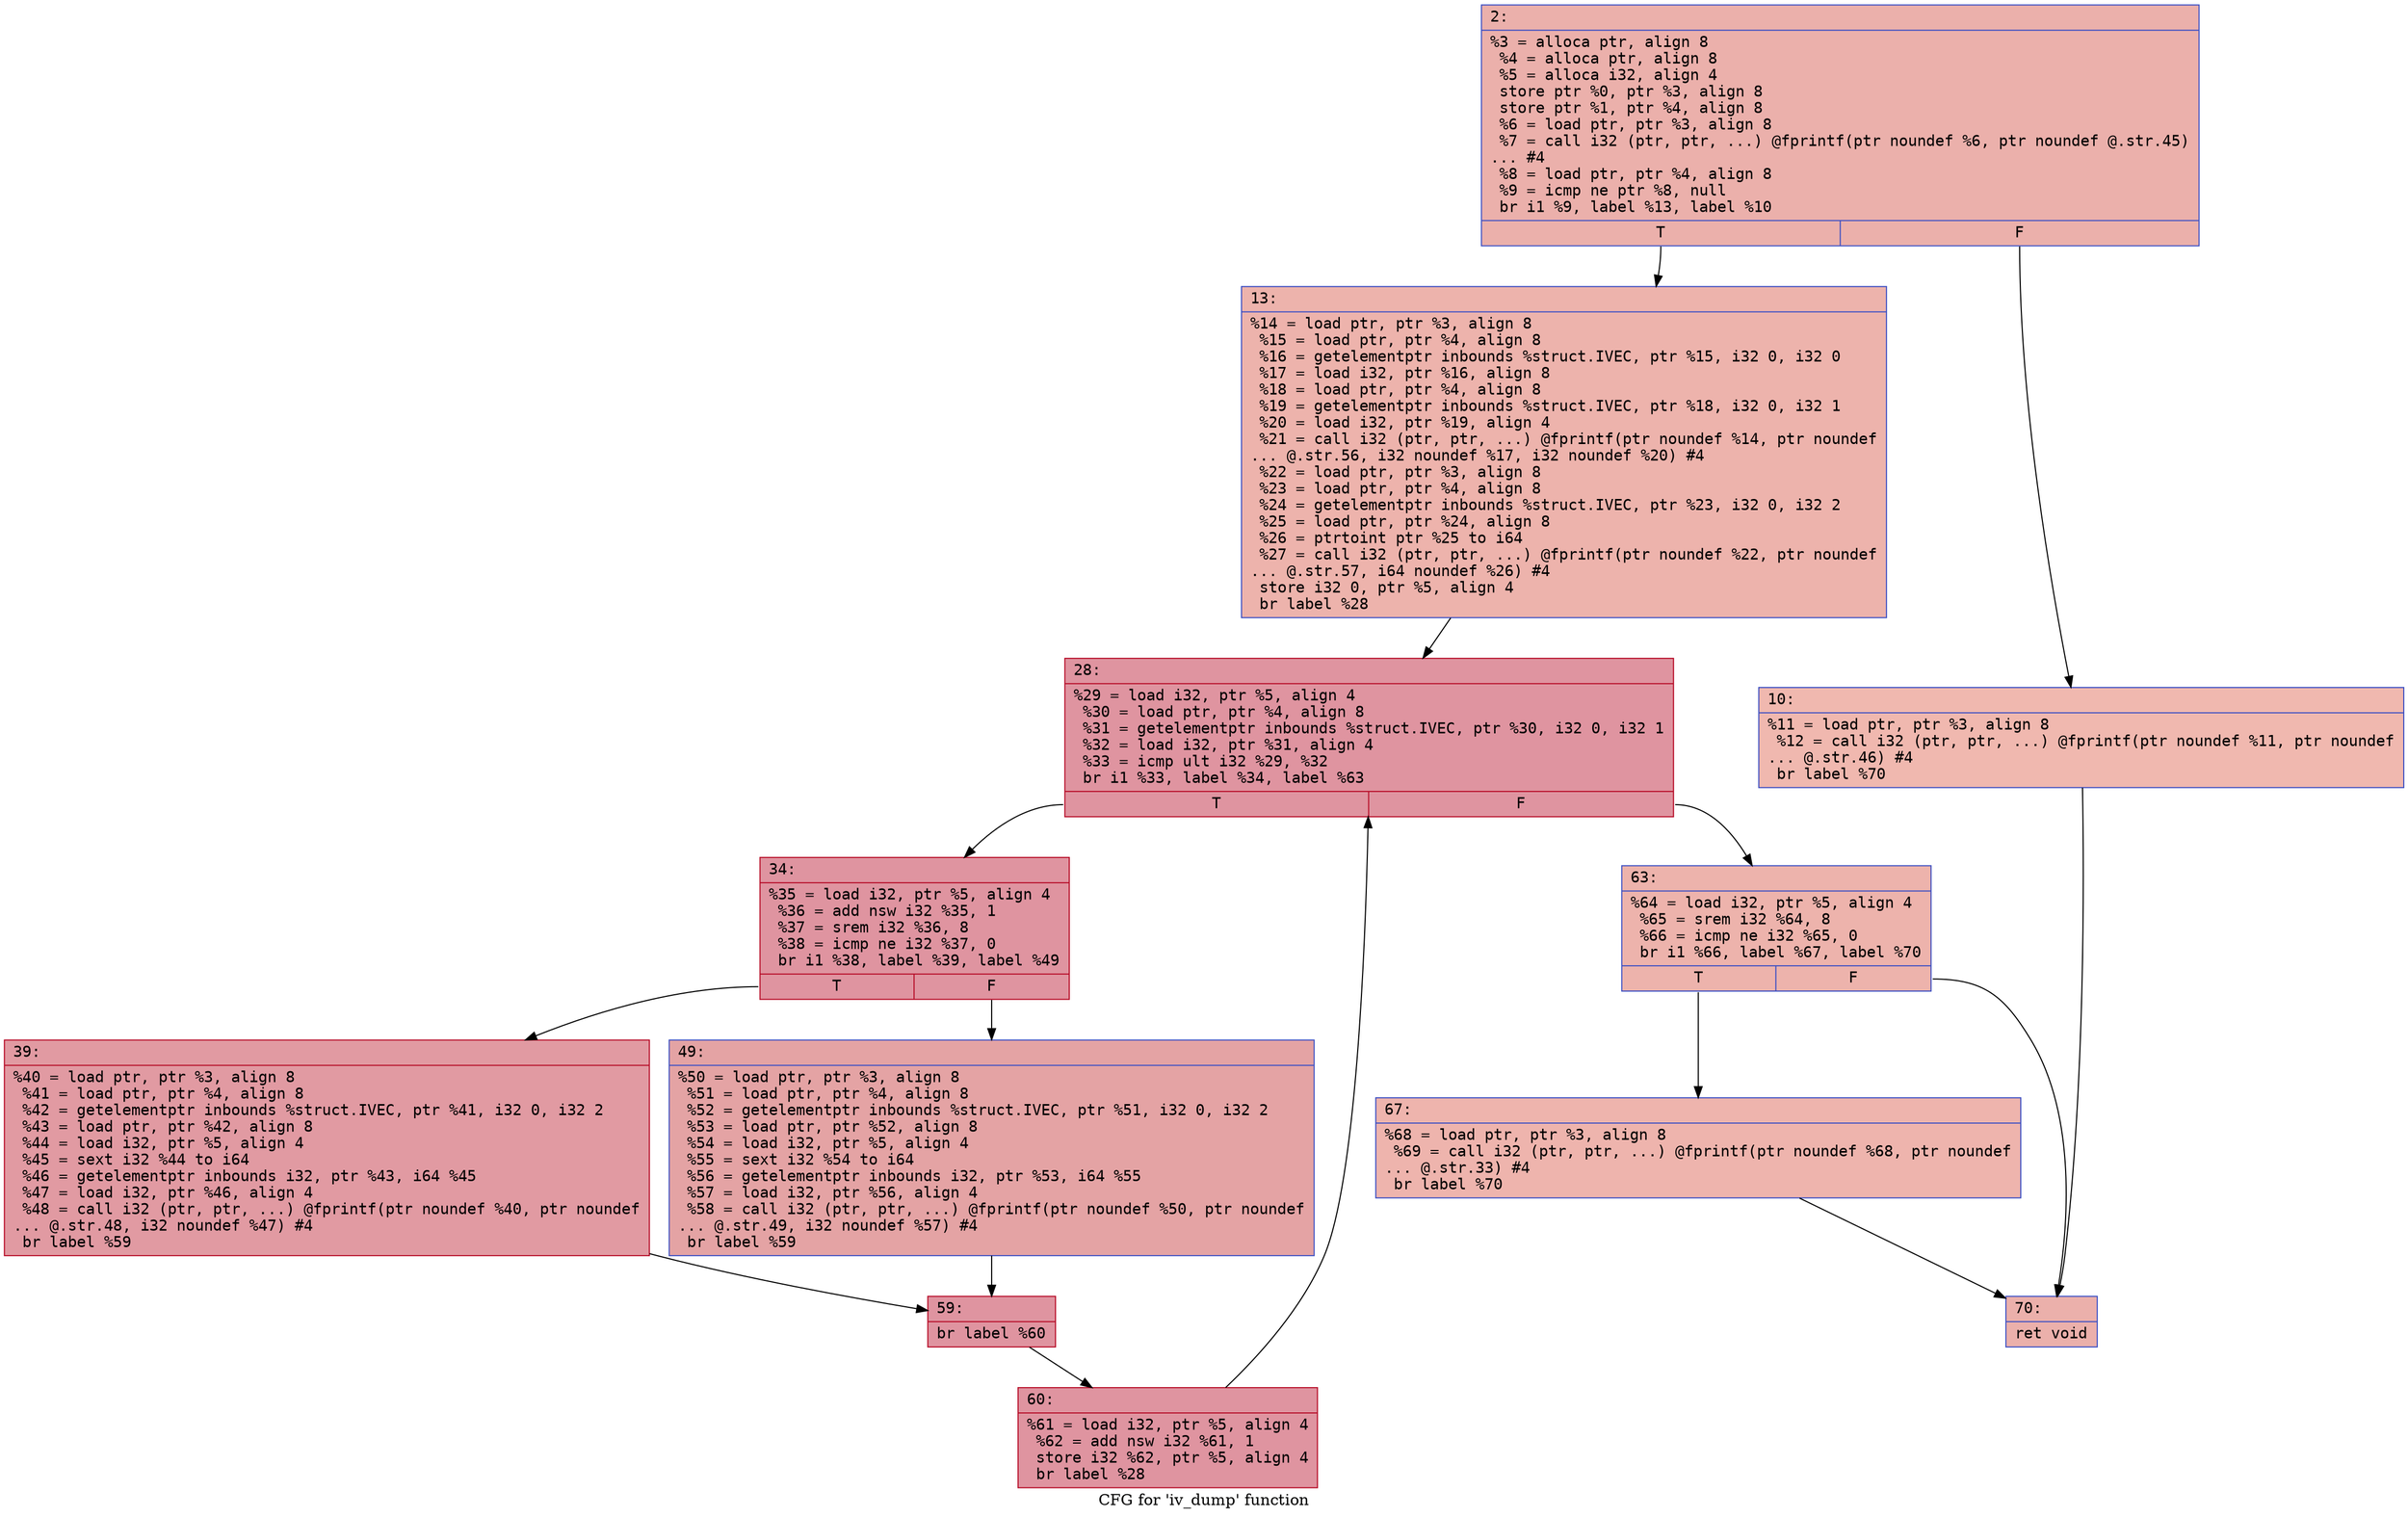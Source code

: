 digraph "CFG for 'iv_dump' function" {
	label="CFG for 'iv_dump' function";

	Node0x600001ecf9d0 [shape=record,color="#3d50c3ff", style=filled, fillcolor="#d24b4070" fontname="Courier",label="{2:\l|  %3 = alloca ptr, align 8\l  %4 = alloca ptr, align 8\l  %5 = alloca i32, align 4\l  store ptr %0, ptr %3, align 8\l  store ptr %1, ptr %4, align 8\l  %6 = load ptr, ptr %3, align 8\l  %7 = call i32 (ptr, ptr, ...) @fprintf(ptr noundef %6, ptr noundef @.str.45)\l... #4\l  %8 = load ptr, ptr %4, align 8\l  %9 = icmp ne ptr %8, null\l  br i1 %9, label %13, label %10\l|{<s0>T|<s1>F}}"];
	Node0x600001ecf9d0:s0 -> Node0x600001ecfa70[tooltip="2 -> 13\nProbability 62.50%" ];
	Node0x600001ecf9d0:s1 -> Node0x600001ecfa20[tooltip="2 -> 10\nProbability 37.50%" ];
	Node0x600001ecfa20 [shape=record,color="#3d50c3ff", style=filled, fillcolor="#dc5d4a70" fontname="Courier",label="{10:\l|  %11 = load ptr, ptr %3, align 8\l  %12 = call i32 (ptr, ptr, ...) @fprintf(ptr noundef %11, ptr noundef\l... @.str.46) #4\l  br label %70\l}"];
	Node0x600001ecfa20 -> Node0x600001ecfd40[tooltip="10 -> 70\nProbability 100.00%" ];
	Node0x600001ecfa70 [shape=record,color="#3d50c3ff", style=filled, fillcolor="#d6524470" fontname="Courier",label="{13:\l|  %14 = load ptr, ptr %3, align 8\l  %15 = load ptr, ptr %4, align 8\l  %16 = getelementptr inbounds %struct.IVEC, ptr %15, i32 0, i32 0\l  %17 = load i32, ptr %16, align 8\l  %18 = load ptr, ptr %4, align 8\l  %19 = getelementptr inbounds %struct.IVEC, ptr %18, i32 0, i32 1\l  %20 = load i32, ptr %19, align 4\l  %21 = call i32 (ptr, ptr, ...) @fprintf(ptr noundef %14, ptr noundef\l... @.str.56, i32 noundef %17, i32 noundef %20) #4\l  %22 = load ptr, ptr %3, align 8\l  %23 = load ptr, ptr %4, align 8\l  %24 = getelementptr inbounds %struct.IVEC, ptr %23, i32 0, i32 2\l  %25 = load ptr, ptr %24, align 8\l  %26 = ptrtoint ptr %25 to i64\l  %27 = call i32 (ptr, ptr, ...) @fprintf(ptr noundef %22, ptr noundef\l... @.str.57, i64 noundef %26) #4\l  store i32 0, ptr %5, align 4\l  br label %28\l}"];
	Node0x600001ecfa70 -> Node0x600001ecfac0[tooltip="13 -> 28\nProbability 100.00%" ];
	Node0x600001ecfac0 [shape=record,color="#b70d28ff", style=filled, fillcolor="#b70d2870" fontname="Courier",label="{28:\l|  %29 = load i32, ptr %5, align 4\l  %30 = load ptr, ptr %4, align 8\l  %31 = getelementptr inbounds %struct.IVEC, ptr %30, i32 0, i32 1\l  %32 = load i32, ptr %31, align 4\l  %33 = icmp ult i32 %29, %32\l  br i1 %33, label %34, label %63\l|{<s0>T|<s1>F}}"];
	Node0x600001ecfac0:s0 -> Node0x600001ecfb10[tooltip="28 -> 34\nProbability 96.88%" ];
	Node0x600001ecfac0:s1 -> Node0x600001ecfca0[tooltip="28 -> 63\nProbability 3.12%" ];
	Node0x600001ecfb10 [shape=record,color="#b70d28ff", style=filled, fillcolor="#b70d2870" fontname="Courier",label="{34:\l|  %35 = load i32, ptr %5, align 4\l  %36 = add nsw i32 %35, 1\l  %37 = srem i32 %36, 8\l  %38 = icmp ne i32 %37, 0\l  br i1 %38, label %39, label %49\l|{<s0>T|<s1>F}}"];
	Node0x600001ecfb10:s0 -> Node0x600001ecfb60[tooltip="34 -> 39\nProbability 62.50%" ];
	Node0x600001ecfb10:s1 -> Node0x600001ecfbb0[tooltip="34 -> 49\nProbability 37.50%" ];
	Node0x600001ecfb60 [shape=record,color="#b70d28ff", style=filled, fillcolor="#bb1b2c70" fontname="Courier",label="{39:\l|  %40 = load ptr, ptr %3, align 8\l  %41 = load ptr, ptr %4, align 8\l  %42 = getelementptr inbounds %struct.IVEC, ptr %41, i32 0, i32 2\l  %43 = load ptr, ptr %42, align 8\l  %44 = load i32, ptr %5, align 4\l  %45 = sext i32 %44 to i64\l  %46 = getelementptr inbounds i32, ptr %43, i64 %45\l  %47 = load i32, ptr %46, align 4\l  %48 = call i32 (ptr, ptr, ...) @fprintf(ptr noundef %40, ptr noundef\l... @.str.48, i32 noundef %47) #4\l  br label %59\l}"];
	Node0x600001ecfb60 -> Node0x600001ecfc00[tooltip="39 -> 59\nProbability 100.00%" ];
	Node0x600001ecfbb0 [shape=record,color="#3d50c3ff", style=filled, fillcolor="#c32e3170" fontname="Courier",label="{49:\l|  %50 = load ptr, ptr %3, align 8\l  %51 = load ptr, ptr %4, align 8\l  %52 = getelementptr inbounds %struct.IVEC, ptr %51, i32 0, i32 2\l  %53 = load ptr, ptr %52, align 8\l  %54 = load i32, ptr %5, align 4\l  %55 = sext i32 %54 to i64\l  %56 = getelementptr inbounds i32, ptr %53, i64 %55\l  %57 = load i32, ptr %56, align 4\l  %58 = call i32 (ptr, ptr, ...) @fprintf(ptr noundef %50, ptr noundef\l... @.str.49, i32 noundef %57) #4\l  br label %59\l}"];
	Node0x600001ecfbb0 -> Node0x600001ecfc00[tooltip="49 -> 59\nProbability 100.00%" ];
	Node0x600001ecfc00 [shape=record,color="#b70d28ff", style=filled, fillcolor="#b70d2870" fontname="Courier",label="{59:\l|  br label %60\l}"];
	Node0x600001ecfc00 -> Node0x600001ecfc50[tooltip="59 -> 60\nProbability 100.00%" ];
	Node0x600001ecfc50 [shape=record,color="#b70d28ff", style=filled, fillcolor="#b70d2870" fontname="Courier",label="{60:\l|  %61 = load i32, ptr %5, align 4\l  %62 = add nsw i32 %61, 1\l  store i32 %62, ptr %5, align 4\l  br label %28\l}"];
	Node0x600001ecfc50 -> Node0x600001ecfac0[tooltip="60 -> 28\nProbability 100.00%" ];
	Node0x600001ecfca0 [shape=record,color="#3d50c3ff", style=filled, fillcolor="#d6524470" fontname="Courier",label="{63:\l|  %64 = load i32, ptr %5, align 4\l  %65 = srem i32 %64, 8\l  %66 = icmp ne i32 %65, 0\l  br i1 %66, label %67, label %70\l|{<s0>T|<s1>F}}"];
	Node0x600001ecfca0:s0 -> Node0x600001ecfcf0[tooltip="63 -> 67\nProbability 62.50%" ];
	Node0x600001ecfca0:s1 -> Node0x600001ecfd40[tooltip="63 -> 70\nProbability 37.50%" ];
	Node0x600001ecfcf0 [shape=record,color="#3d50c3ff", style=filled, fillcolor="#d8564670" fontname="Courier",label="{67:\l|  %68 = load ptr, ptr %3, align 8\l  %69 = call i32 (ptr, ptr, ...) @fprintf(ptr noundef %68, ptr noundef\l... @.str.33) #4\l  br label %70\l}"];
	Node0x600001ecfcf0 -> Node0x600001ecfd40[tooltip="67 -> 70\nProbability 100.00%" ];
	Node0x600001ecfd40 [shape=record,color="#3d50c3ff", style=filled, fillcolor="#d24b4070" fontname="Courier",label="{70:\l|  ret void\l}"];
}
